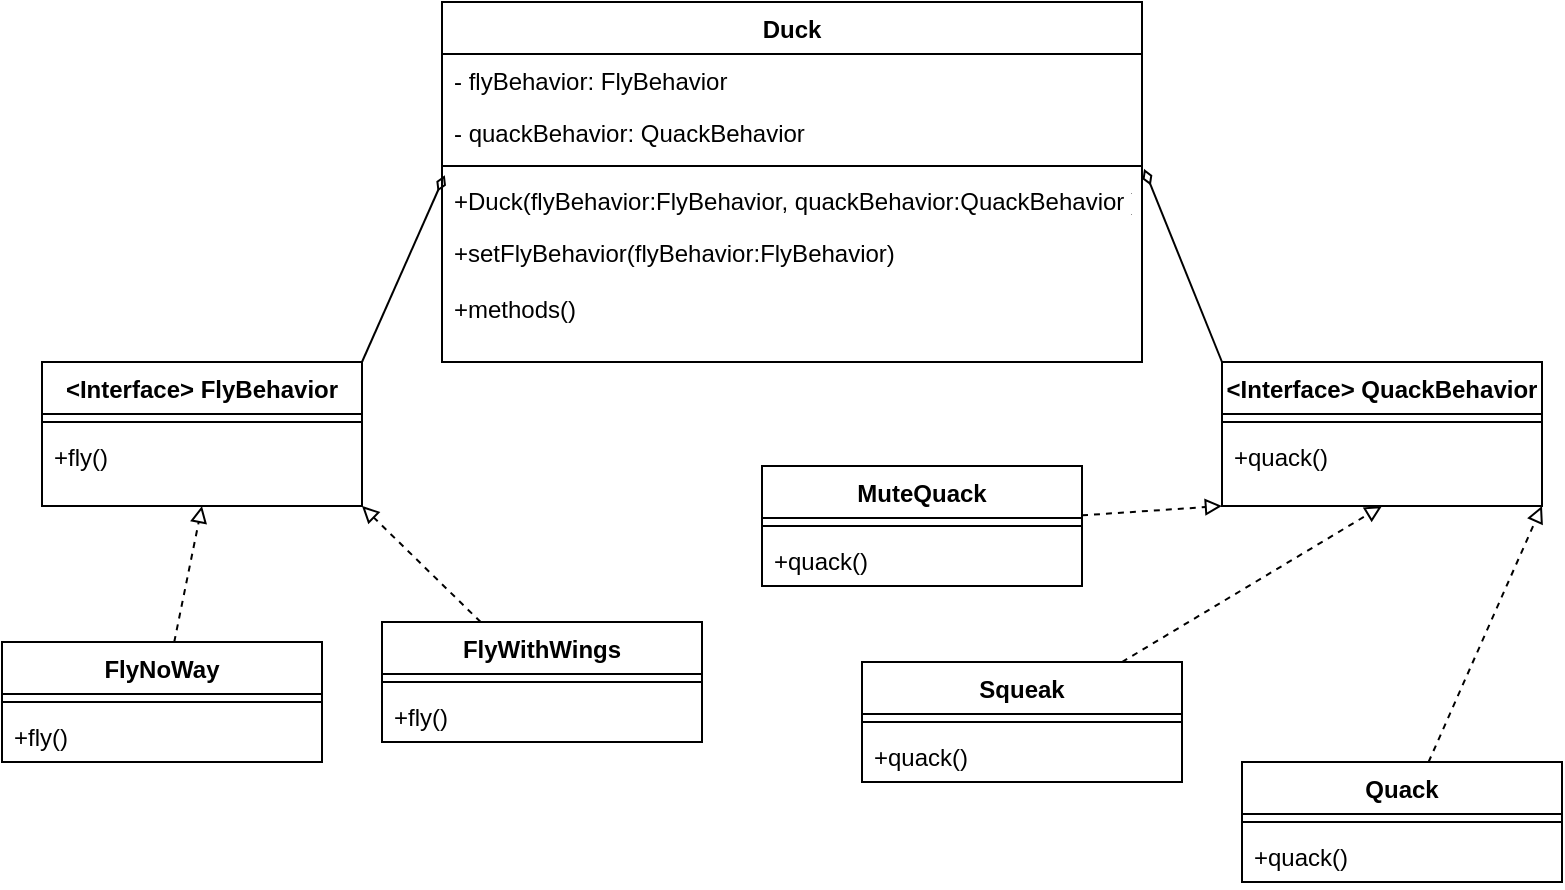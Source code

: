 <mxfile version="23.1.6" type="device">
  <diagram id="C5RBs43oDa-KdzZeNtuy" name="Page-1">
    <mxGraphModel dx="1509" dy="785" grid="1" gridSize="10" guides="1" tooltips="1" connect="1" arrows="1" fold="1" page="1" pageScale="1" pageWidth="827" pageHeight="1169" math="0" shadow="0">
      <root>
        <mxCell id="WIyWlLk6GJQsqaUBKTNV-0" />
        <mxCell id="WIyWlLk6GJQsqaUBKTNV-1" parent="WIyWlLk6GJQsqaUBKTNV-0" />
        <mxCell id="zkfFHV4jXpPFQw0GAbJ--0" value="Duck" style="swimlane;fontStyle=1;align=center;verticalAlign=top;childLayout=stackLayout;horizontal=1;startSize=26;horizontalStack=0;resizeParent=1;resizeLast=0;collapsible=1;marginBottom=0;rounded=0;shadow=0;strokeWidth=1;" parent="WIyWlLk6GJQsqaUBKTNV-1" vertex="1">
          <mxGeometry x="240" y="20" width="350" height="180" as="geometry">
            <mxRectangle x="230" y="140" width="160" height="26" as="alternateBounds" />
          </mxGeometry>
        </mxCell>
        <mxCell id="zkfFHV4jXpPFQw0GAbJ--1" value="- flyBehavior: FlyBehavior" style="text;align=left;verticalAlign=top;spacingLeft=4;spacingRight=4;overflow=hidden;rotatable=0;points=[[0,0.5],[1,0.5]];portConstraint=eastwest;" parent="zkfFHV4jXpPFQw0GAbJ--0" vertex="1">
          <mxGeometry y="26" width="350" height="26" as="geometry" />
        </mxCell>
        <mxCell id="zkfFHV4jXpPFQw0GAbJ--2" value="- quackBehavior: QuackBehavior" style="text;align=left;verticalAlign=top;spacingLeft=4;spacingRight=4;overflow=hidden;rotatable=0;points=[[0,0.5],[1,0.5]];portConstraint=eastwest;rounded=0;shadow=0;html=0;" parent="zkfFHV4jXpPFQw0GAbJ--0" vertex="1">
          <mxGeometry y="52" width="350" height="26" as="geometry" />
        </mxCell>
        <mxCell id="zkfFHV4jXpPFQw0GAbJ--4" value="" style="line;html=1;strokeWidth=1;align=left;verticalAlign=middle;spacingTop=-1;spacingLeft=3;spacingRight=3;rotatable=0;labelPosition=right;points=[];portConstraint=eastwest;" parent="zkfFHV4jXpPFQw0GAbJ--0" vertex="1">
          <mxGeometry y="78" width="350" height="8" as="geometry" />
        </mxCell>
        <mxCell id="zkfFHV4jXpPFQw0GAbJ--5" value="+Duck(flyBehavior:FlyBehavior, quackBehavior:QuackBehavior )" style="text;align=left;verticalAlign=top;spacingLeft=4;spacingRight=4;overflow=hidden;rotatable=0;points=[[0,0.5],[1,0.5]];portConstraint=eastwest;" parent="zkfFHV4jXpPFQw0GAbJ--0" vertex="1">
          <mxGeometry y="86" width="350" height="26" as="geometry" />
        </mxCell>
        <mxCell id="BRCV0fGaIVHWi2DG_mPc-1" value="+setFlyBehavior(flyBehavior:FlyBehavior)" style="text;align=left;verticalAlign=top;spacingLeft=4;spacingRight=4;overflow=hidden;rotatable=0;points=[[0,0.5],[1,0.5]];portConstraint=eastwest;" vertex="1" parent="zkfFHV4jXpPFQw0GAbJ--0">
          <mxGeometry y="112" width="350" height="28" as="geometry" />
        </mxCell>
        <mxCell id="BRCV0fGaIVHWi2DG_mPc-2" value="+methods()" style="text;align=left;verticalAlign=top;spacingLeft=4;spacingRight=4;overflow=hidden;rotatable=0;points=[[0,0.5],[1,0.5]];portConstraint=eastwest;" vertex="1" parent="zkfFHV4jXpPFQw0GAbJ--0">
          <mxGeometry y="140" width="350" height="28" as="geometry" />
        </mxCell>
        <mxCell id="BRCV0fGaIVHWi2DG_mPc-10" style="rounded=0;orthogonalLoop=1;jettySize=auto;html=1;entryX=0.5;entryY=1;entryDx=0;entryDy=0;dashed=1;endArrow=block;endFill=0;" edge="1" parent="WIyWlLk6GJQsqaUBKTNV-1" source="zkfFHV4jXpPFQw0GAbJ--6" target="zkfFHV4jXpPFQw0GAbJ--13">
          <mxGeometry relative="1" as="geometry" />
        </mxCell>
        <mxCell id="zkfFHV4jXpPFQw0GAbJ--6" value="FlyNoWay" style="swimlane;fontStyle=1;align=center;verticalAlign=top;childLayout=stackLayout;horizontal=1;startSize=26;horizontalStack=0;resizeParent=1;resizeLast=0;collapsible=1;marginBottom=0;rounded=0;shadow=0;strokeWidth=1;" parent="WIyWlLk6GJQsqaUBKTNV-1" vertex="1">
          <mxGeometry x="20" y="340" width="160" height="60" as="geometry">
            <mxRectangle x="130" y="380" width="160" height="26" as="alternateBounds" />
          </mxGeometry>
        </mxCell>
        <mxCell id="zkfFHV4jXpPFQw0GAbJ--9" value="" style="line;html=1;strokeWidth=1;align=left;verticalAlign=middle;spacingTop=-1;spacingLeft=3;spacingRight=3;rotatable=0;labelPosition=right;points=[];portConstraint=eastwest;" parent="zkfFHV4jXpPFQw0GAbJ--6" vertex="1">
          <mxGeometry y="26" width="160" height="8" as="geometry" />
        </mxCell>
        <mxCell id="zkfFHV4jXpPFQw0GAbJ--7" value="+fly()" style="text;align=left;verticalAlign=top;spacingLeft=4;spacingRight=4;overflow=hidden;rotatable=0;points=[[0,0.5],[1,0.5]];portConstraint=eastwest;" parent="zkfFHV4jXpPFQw0GAbJ--6" vertex="1">
          <mxGeometry y="34" width="160" height="26" as="geometry" />
        </mxCell>
        <mxCell id="zkfFHV4jXpPFQw0GAbJ--13" value="&lt;Interface&gt; FlyBehavior" style="swimlane;fontStyle=1;align=center;verticalAlign=top;childLayout=stackLayout;horizontal=1;startSize=26;horizontalStack=0;resizeParent=1;resizeLast=0;collapsible=1;marginBottom=0;rounded=0;shadow=0;strokeWidth=1;" parent="WIyWlLk6GJQsqaUBKTNV-1" vertex="1">
          <mxGeometry x="40" y="200" width="160" height="72" as="geometry">
            <mxRectangle x="340" y="380" width="170" height="26" as="alternateBounds" />
          </mxGeometry>
        </mxCell>
        <mxCell id="BRCV0fGaIVHWi2DG_mPc-4" value="" style="line;html=1;strokeWidth=1;align=left;verticalAlign=middle;spacingTop=-1;spacingLeft=3;spacingRight=3;rotatable=0;labelPosition=right;points=[];portConstraint=eastwest;" vertex="1" parent="zkfFHV4jXpPFQw0GAbJ--13">
          <mxGeometry y="26" width="160" height="8" as="geometry" />
        </mxCell>
        <mxCell id="zkfFHV4jXpPFQw0GAbJ--14" value="+fly()" style="text;align=left;verticalAlign=top;spacingLeft=4;spacingRight=4;overflow=hidden;rotatable=0;points=[[0,0.5],[1,0.5]];portConstraint=eastwest;" parent="zkfFHV4jXpPFQw0GAbJ--13" vertex="1">
          <mxGeometry y="34" width="160" height="26" as="geometry" />
        </mxCell>
        <mxCell id="BRCV0fGaIVHWi2DG_mPc-3" style="rounded=0;orthogonalLoop=1;jettySize=auto;html=1;entryX=0.004;entryY=0.022;entryDx=0;entryDy=0;endArrow=diamondThin;endFill=0;exitX=1;exitY=0;exitDx=0;exitDy=0;strokeWidth=1;sourcePerimeterSpacing=0;strokeOpacity=100;fillOpacity=100;arcSize=20;jumpStyle=none;strokeColor=default;entryPerimeter=0;" edge="1" parent="WIyWlLk6GJQsqaUBKTNV-1" source="zkfFHV4jXpPFQw0GAbJ--13" target="zkfFHV4jXpPFQw0GAbJ--5">
          <mxGeometry relative="1" as="geometry" />
        </mxCell>
        <mxCell id="BRCV0fGaIVHWi2DG_mPc-9" style="rounded=0;orthogonalLoop=1;jettySize=auto;html=1;entryX=1.003;entryY=-0.099;entryDx=0;entryDy=0;endArrow=diamondThin;endFill=0;exitX=0;exitY=0;exitDx=0;exitDy=0;entryPerimeter=0;" edge="1" parent="WIyWlLk6GJQsqaUBKTNV-1" source="BRCV0fGaIVHWi2DG_mPc-5" target="zkfFHV4jXpPFQw0GAbJ--5">
          <mxGeometry relative="1" as="geometry" />
        </mxCell>
        <mxCell id="BRCV0fGaIVHWi2DG_mPc-5" value="&lt;Interface&gt; QuackBehavior" style="swimlane;fontStyle=1;align=center;verticalAlign=top;childLayout=stackLayout;horizontal=1;startSize=26;horizontalStack=0;resizeParent=1;resizeLast=0;collapsible=1;marginBottom=0;rounded=0;shadow=0;strokeWidth=1;" vertex="1" parent="WIyWlLk6GJQsqaUBKTNV-1">
          <mxGeometry x="630" y="200" width="160" height="72" as="geometry">
            <mxRectangle x="340" y="380" width="170" height="26" as="alternateBounds" />
          </mxGeometry>
        </mxCell>
        <mxCell id="BRCV0fGaIVHWi2DG_mPc-6" value="" style="line;html=1;strokeWidth=1;align=left;verticalAlign=middle;spacingTop=-1;spacingLeft=3;spacingRight=3;rotatable=0;labelPosition=right;points=[];portConstraint=eastwest;" vertex="1" parent="BRCV0fGaIVHWi2DG_mPc-5">
          <mxGeometry y="26" width="160" height="8" as="geometry" />
        </mxCell>
        <mxCell id="BRCV0fGaIVHWi2DG_mPc-7" value="+quack()" style="text;align=left;verticalAlign=top;spacingLeft=4;spacingRight=4;overflow=hidden;rotatable=0;points=[[0,0.5],[1,0.5]];portConstraint=eastwest;" vertex="1" parent="BRCV0fGaIVHWi2DG_mPc-5">
          <mxGeometry y="34" width="160" height="26" as="geometry" />
        </mxCell>
        <mxCell id="BRCV0fGaIVHWi2DG_mPc-14" style="edgeStyle=none;rounded=0;orthogonalLoop=1;jettySize=auto;html=1;entryX=1;entryY=1;entryDx=0;entryDy=0;dashed=1;strokeColor=default;align=center;verticalAlign=middle;fontFamily=Helvetica;fontSize=11;fontColor=default;labelBackgroundColor=default;endArrow=block;endFill=0;" edge="1" parent="WIyWlLk6GJQsqaUBKTNV-1" source="BRCV0fGaIVHWi2DG_mPc-11" target="zkfFHV4jXpPFQw0GAbJ--13">
          <mxGeometry relative="1" as="geometry" />
        </mxCell>
        <mxCell id="BRCV0fGaIVHWi2DG_mPc-11" value="FlyWithWings" style="swimlane;fontStyle=1;align=center;verticalAlign=top;childLayout=stackLayout;horizontal=1;startSize=26;horizontalStack=0;resizeParent=1;resizeLast=0;collapsible=1;marginBottom=0;rounded=0;shadow=0;strokeWidth=1;" vertex="1" parent="WIyWlLk6GJQsqaUBKTNV-1">
          <mxGeometry x="210" y="330" width="160" height="60" as="geometry">
            <mxRectangle x="130" y="380" width="160" height="26" as="alternateBounds" />
          </mxGeometry>
        </mxCell>
        <mxCell id="BRCV0fGaIVHWi2DG_mPc-12" value="" style="line;html=1;strokeWidth=1;align=left;verticalAlign=middle;spacingTop=-1;spacingLeft=3;spacingRight=3;rotatable=0;labelPosition=right;points=[];portConstraint=eastwest;" vertex="1" parent="BRCV0fGaIVHWi2DG_mPc-11">
          <mxGeometry y="26" width="160" height="8" as="geometry" />
        </mxCell>
        <mxCell id="BRCV0fGaIVHWi2DG_mPc-13" value="+fly()" style="text;align=left;verticalAlign=top;spacingLeft=4;spacingRight=4;overflow=hidden;rotatable=0;points=[[0,0.5],[1,0.5]];portConstraint=eastwest;" vertex="1" parent="BRCV0fGaIVHWi2DG_mPc-11">
          <mxGeometry y="34" width="160" height="26" as="geometry" />
        </mxCell>
        <mxCell id="BRCV0fGaIVHWi2DG_mPc-18" style="edgeStyle=none;rounded=0;orthogonalLoop=1;jettySize=auto;html=1;entryX=0;entryY=1;entryDx=0;entryDy=0;dashed=1;strokeColor=default;align=center;verticalAlign=middle;fontFamily=Helvetica;fontSize=11;fontColor=default;labelBackgroundColor=default;endArrow=block;endFill=0;" edge="1" parent="WIyWlLk6GJQsqaUBKTNV-1" source="BRCV0fGaIVHWi2DG_mPc-15" target="BRCV0fGaIVHWi2DG_mPc-5">
          <mxGeometry relative="1" as="geometry" />
        </mxCell>
        <mxCell id="BRCV0fGaIVHWi2DG_mPc-15" value="MuteQuack" style="swimlane;fontStyle=1;align=center;verticalAlign=top;childLayout=stackLayout;horizontal=1;startSize=26;horizontalStack=0;resizeParent=1;resizeLast=0;collapsible=1;marginBottom=0;rounded=0;shadow=0;strokeWidth=1;" vertex="1" parent="WIyWlLk6GJQsqaUBKTNV-1">
          <mxGeometry x="400" y="252" width="160" height="60" as="geometry">
            <mxRectangle x="130" y="380" width="160" height="26" as="alternateBounds" />
          </mxGeometry>
        </mxCell>
        <mxCell id="BRCV0fGaIVHWi2DG_mPc-16" value="" style="line;html=1;strokeWidth=1;align=left;verticalAlign=middle;spacingTop=-1;spacingLeft=3;spacingRight=3;rotatable=0;labelPosition=right;points=[];portConstraint=eastwest;" vertex="1" parent="BRCV0fGaIVHWi2DG_mPc-15">
          <mxGeometry y="26" width="160" height="8" as="geometry" />
        </mxCell>
        <mxCell id="BRCV0fGaIVHWi2DG_mPc-17" value="+quack()" style="text;align=left;verticalAlign=top;spacingLeft=4;spacingRight=4;overflow=hidden;rotatable=0;points=[[0,0.5],[1,0.5]];portConstraint=eastwest;" vertex="1" parent="BRCV0fGaIVHWi2DG_mPc-15">
          <mxGeometry y="34" width="160" height="26" as="geometry" />
        </mxCell>
        <mxCell id="BRCV0fGaIVHWi2DG_mPc-22" style="edgeStyle=none;rounded=0;orthogonalLoop=1;jettySize=auto;html=1;entryX=0.5;entryY=1;entryDx=0;entryDy=0;dashed=1;strokeColor=default;align=center;verticalAlign=middle;fontFamily=Helvetica;fontSize=11;fontColor=default;labelBackgroundColor=default;endArrow=block;endFill=0;" edge="1" parent="WIyWlLk6GJQsqaUBKTNV-1" source="BRCV0fGaIVHWi2DG_mPc-19" target="BRCV0fGaIVHWi2DG_mPc-5">
          <mxGeometry relative="1" as="geometry" />
        </mxCell>
        <mxCell id="BRCV0fGaIVHWi2DG_mPc-19" value="Squeak" style="swimlane;fontStyle=1;align=center;verticalAlign=top;childLayout=stackLayout;horizontal=1;startSize=26;horizontalStack=0;resizeParent=1;resizeLast=0;collapsible=1;marginBottom=0;rounded=0;shadow=0;strokeWidth=1;" vertex="1" parent="WIyWlLk6GJQsqaUBKTNV-1">
          <mxGeometry x="450" y="350" width="160" height="60" as="geometry">
            <mxRectangle x="130" y="380" width="160" height="26" as="alternateBounds" />
          </mxGeometry>
        </mxCell>
        <mxCell id="BRCV0fGaIVHWi2DG_mPc-20" value="" style="line;html=1;strokeWidth=1;align=left;verticalAlign=middle;spacingTop=-1;spacingLeft=3;spacingRight=3;rotatable=0;labelPosition=right;points=[];portConstraint=eastwest;" vertex="1" parent="BRCV0fGaIVHWi2DG_mPc-19">
          <mxGeometry y="26" width="160" height="8" as="geometry" />
        </mxCell>
        <mxCell id="BRCV0fGaIVHWi2DG_mPc-21" value="+quack()" style="text;align=left;verticalAlign=top;spacingLeft=4;spacingRight=4;overflow=hidden;rotatable=0;points=[[0,0.5],[1,0.5]];portConstraint=eastwest;" vertex="1" parent="BRCV0fGaIVHWi2DG_mPc-19">
          <mxGeometry y="34" width="160" height="26" as="geometry" />
        </mxCell>
        <mxCell id="BRCV0fGaIVHWi2DG_mPc-26" style="edgeStyle=none;rounded=0;orthogonalLoop=1;jettySize=auto;html=1;entryX=1;entryY=1;entryDx=0;entryDy=0;dashed=1;strokeColor=default;align=center;verticalAlign=middle;fontFamily=Helvetica;fontSize=11;fontColor=default;labelBackgroundColor=default;endArrow=block;endFill=0;" edge="1" parent="WIyWlLk6GJQsqaUBKTNV-1" source="BRCV0fGaIVHWi2DG_mPc-23" target="BRCV0fGaIVHWi2DG_mPc-5">
          <mxGeometry relative="1" as="geometry" />
        </mxCell>
        <mxCell id="BRCV0fGaIVHWi2DG_mPc-23" value="Quack" style="swimlane;fontStyle=1;align=center;verticalAlign=top;childLayout=stackLayout;horizontal=1;startSize=26;horizontalStack=0;resizeParent=1;resizeLast=0;collapsible=1;marginBottom=0;rounded=0;shadow=0;strokeWidth=1;" vertex="1" parent="WIyWlLk6GJQsqaUBKTNV-1">
          <mxGeometry x="640" y="400" width="160" height="60" as="geometry">
            <mxRectangle x="130" y="380" width="160" height="26" as="alternateBounds" />
          </mxGeometry>
        </mxCell>
        <mxCell id="BRCV0fGaIVHWi2DG_mPc-24" value="" style="line;html=1;strokeWidth=1;align=left;verticalAlign=middle;spacingTop=-1;spacingLeft=3;spacingRight=3;rotatable=0;labelPosition=right;points=[];portConstraint=eastwest;" vertex="1" parent="BRCV0fGaIVHWi2DG_mPc-23">
          <mxGeometry y="26" width="160" height="8" as="geometry" />
        </mxCell>
        <mxCell id="BRCV0fGaIVHWi2DG_mPc-25" value="+quack()" style="text;align=left;verticalAlign=top;spacingLeft=4;spacingRight=4;overflow=hidden;rotatable=0;points=[[0,0.5],[1,0.5]];portConstraint=eastwest;" vertex="1" parent="BRCV0fGaIVHWi2DG_mPc-23">
          <mxGeometry y="34" width="160" height="26" as="geometry" />
        </mxCell>
      </root>
    </mxGraphModel>
  </diagram>
</mxfile>
